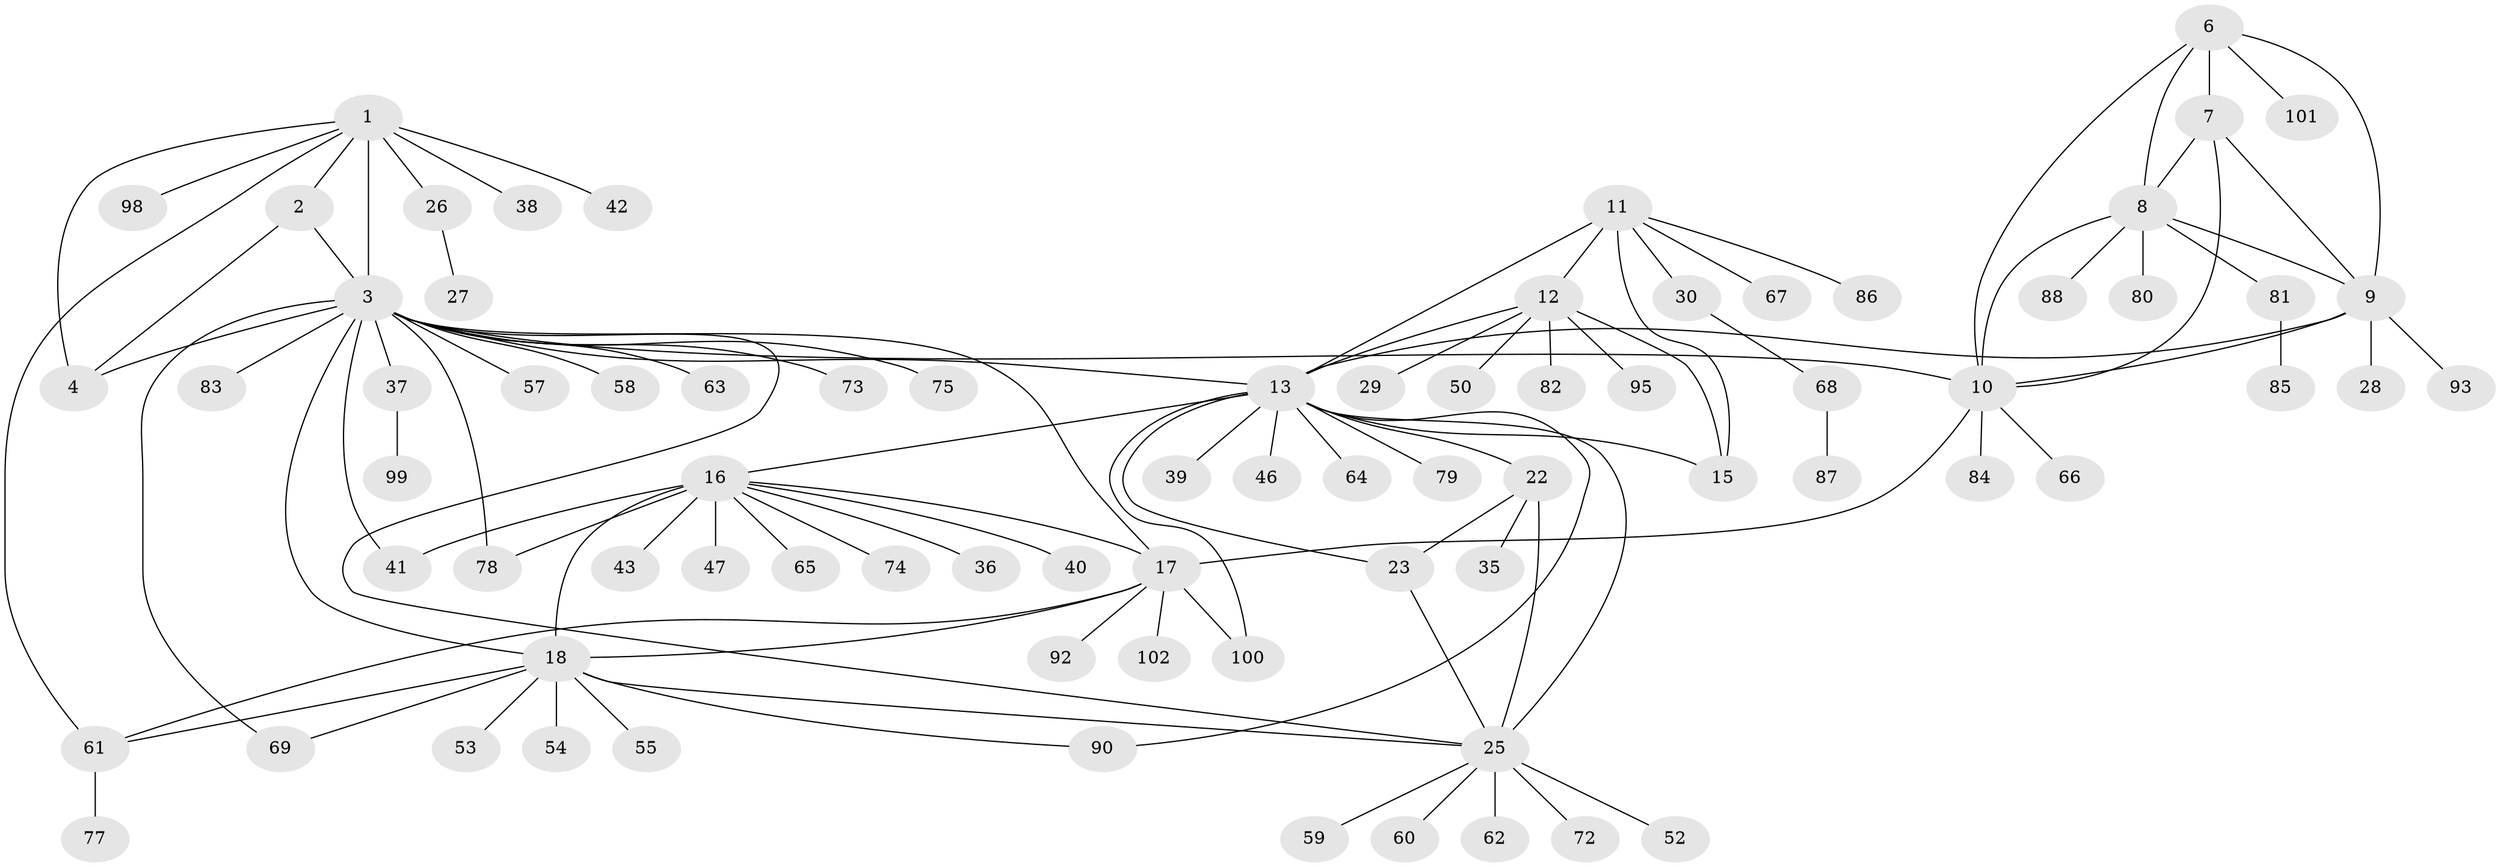 // Generated by graph-tools (version 1.1) at 2025/52/02/27/25 19:52:14]
// undirected, 78 vertices, 106 edges
graph export_dot {
graph [start="1"]
  node [color=gray90,style=filled];
  1 [super="+33"];
  2 [super="+45"];
  3 [super="+5"];
  4 [super="+71"];
  6 [super="+49"];
  7 [super="+96"];
  8 [super="+56"];
  9 [super="+34"];
  10;
  11 [super="+94"];
  12 [super="+14"];
  13 [super="+21"];
  15 [super="+32"];
  16 [super="+20"];
  17 [super="+91"];
  18 [super="+19"];
  22 [super="+24"];
  23 [super="+31"];
  25 [super="+51"];
  26;
  27;
  28;
  29;
  30;
  35;
  36;
  37;
  38;
  39;
  40 [super="+44"];
  41 [super="+48"];
  42;
  43;
  46 [super="+89"];
  47;
  50;
  52;
  53;
  54;
  55;
  57;
  58;
  59 [super="+70"];
  60;
  61 [super="+105"];
  62 [super="+76"];
  63;
  64 [super="+104"];
  65;
  66 [super="+103"];
  67;
  68;
  69;
  72;
  73;
  74;
  75;
  77;
  78;
  79;
  80;
  81;
  82 [super="+97"];
  83;
  84;
  85;
  86;
  87;
  88;
  90;
  92;
  93;
  95;
  98;
  99;
  100;
  101;
  102;
  1 -- 2;
  1 -- 3 [weight=2];
  1 -- 4;
  1 -- 26;
  1 -- 38;
  1 -- 42;
  1 -- 61;
  1 -- 98;
  2 -- 3 [weight=2];
  2 -- 4;
  3 -- 4 [weight=2];
  3 -- 13;
  3 -- 25;
  3 -- 57;
  3 -- 63;
  3 -- 69;
  3 -- 83;
  3 -- 37;
  3 -- 73;
  3 -- 41 [weight=2];
  3 -- 10;
  3 -- 75;
  3 -- 78;
  3 -- 58;
  3 -- 18;
  3 -- 17;
  6 -- 7;
  6 -- 8;
  6 -- 9;
  6 -- 10;
  6 -- 101;
  7 -- 8;
  7 -- 9;
  7 -- 10;
  8 -- 9;
  8 -- 10;
  8 -- 80;
  8 -- 88;
  8 -- 81;
  9 -- 10;
  9 -- 13 [weight=2];
  9 -- 28;
  9 -- 93;
  10 -- 17;
  10 -- 66;
  10 -- 84;
  11 -- 12 [weight=2];
  11 -- 13;
  11 -- 15;
  11 -- 30;
  11 -- 67;
  11 -- 86;
  12 -- 13 [weight=2];
  12 -- 15 [weight=2];
  12 -- 50;
  12 -- 82;
  12 -- 29;
  12 -- 95;
  13 -- 15;
  13 -- 64;
  13 -- 79;
  13 -- 90;
  13 -- 100;
  13 -- 16;
  13 -- 39;
  13 -- 46;
  13 -- 22 [weight=2];
  13 -- 23;
  13 -- 25;
  16 -- 17 [weight=2];
  16 -- 18 [weight=4];
  16 -- 36;
  16 -- 40;
  16 -- 41;
  16 -- 47;
  16 -- 65;
  16 -- 74;
  16 -- 43;
  16 -- 78;
  17 -- 18 [weight=2];
  17 -- 92;
  17 -- 100;
  17 -- 102;
  17 -- 61;
  18 -- 25;
  18 -- 55;
  18 -- 69;
  18 -- 90;
  18 -- 53;
  18 -- 54;
  18 -- 61;
  22 -- 23 [weight=2];
  22 -- 25 [weight=2];
  22 -- 35;
  23 -- 25;
  25 -- 52;
  25 -- 59;
  25 -- 60;
  25 -- 62;
  25 -- 72;
  26 -- 27;
  30 -- 68;
  37 -- 99;
  61 -- 77;
  68 -- 87;
  81 -- 85;
}
